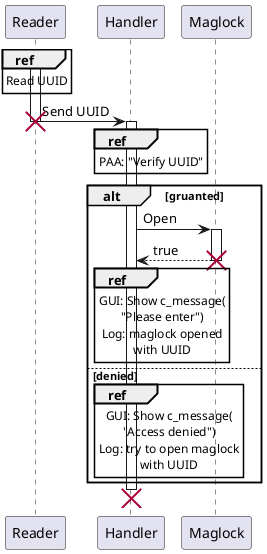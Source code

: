@startuml Pass to Auditory

activate Reader
ref over Reader : Read UUID
Reader -> Handler : Send UUID
destroy Reader
activate Handler 
ref over Handler : PAA: "Verify UUID"
alt gruanted
Handler -> Maglock : Open
activate Maglock
Maglock --> Handler : true
destroy Maglock
ref over Handler : GUI: Show c_message(\n"Please enter")\nLog: maglock opened\nwith UUID
else denied
ref over Handler : GUI: Show c_message(\n"Access denied")\nLog: try to open maglock\nwith UUID
end
destroy Handler

@enduml